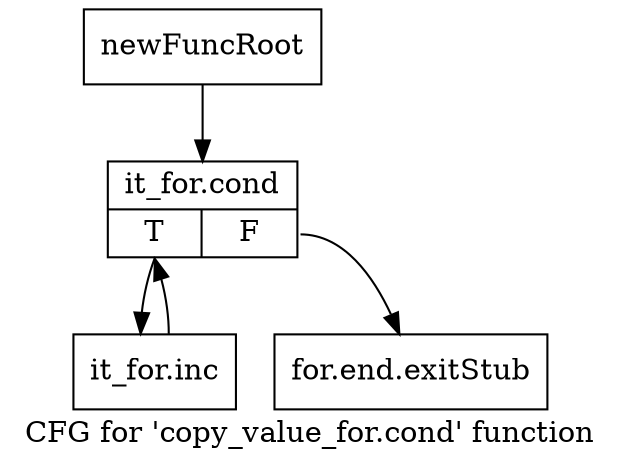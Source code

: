 digraph "CFG for 'copy_value_for.cond' function" {
	label="CFG for 'copy_value_for.cond' function";

	Node0xbb380c0 [shape=record,label="{newFuncRoot}"];
	Node0xbb380c0 -> Node0xbb38160;
	Node0xbb38110 [shape=record,label="{for.end.exitStub}"];
	Node0xbb38160 [shape=record,label="{it_for.cond|{<s0>T|<s1>F}}"];
	Node0xbb38160:s0 -> Node0xbb381b0;
	Node0xbb38160:s1 -> Node0xbb38110;
	Node0xbb381b0 [shape=record,label="{it_for.inc}"];
	Node0xbb381b0 -> Node0xbb38160;
}
